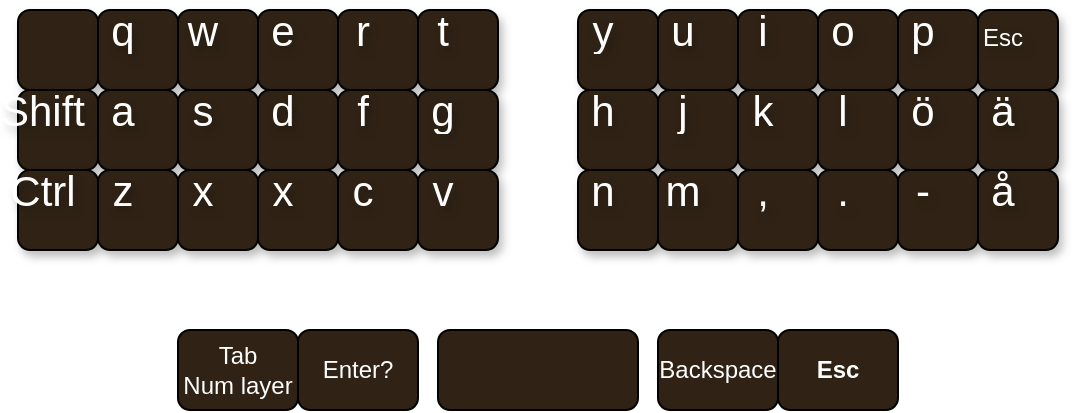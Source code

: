 <mxfile version="24.2.3" type="github">
  <diagram name="Page-1" id="AcdBXCT6u5_wgrTS3Z1p">
    <mxGraphModel dx="991" dy="807" grid="1" gridSize="10" guides="1" tooltips="1" connect="1" arrows="1" fold="1" page="1" pageScale="1" pageWidth="850" pageHeight="1100" math="0" shadow="0">
      <root>
        <mxCell id="0" />
        <mxCell id="1" parent="0" />
        <mxCell id="7DHi8QPsg7YdEqFhynla-19" value="" style="whiteSpace=wrap;html=1;aspect=fixed;fillColor=#302316;perimeterSpacing=0;rounded=1;shadow=1;textShadow=1;fontSize=21;labelPosition=center;verticalLabelPosition=middle;align=center;verticalAlign=middle;spacingLeft=-15;spacingTop=-20;spacing=0;fontColor=#FFFFFF;" parent="1" vertex="1">
          <mxGeometry x="80" y="240" width="40" height="40" as="geometry" />
        </mxCell>
        <mxCell id="7DHi8QPsg7YdEqFhynla-25" value="&lt;font&gt;q&lt;/font&gt;" style="whiteSpace=wrap;html=1;aspect=fixed;fillColor=#302316;perimeterSpacing=0;rounded=1;shadow=1;textShadow=1;fontSize=21;labelPosition=center;verticalLabelPosition=middle;align=center;verticalAlign=middle;spacingLeft=-15;spacingTop=-20;spacing=0;fontColor=#FFFFFF;" parent="1" vertex="1">
          <mxGeometry x="120" y="240" width="40" height="40" as="geometry" />
        </mxCell>
        <mxCell id="7DHi8QPsg7YdEqFhynla-26" value="&lt;font&gt;w&lt;/font&gt;" style="whiteSpace=wrap;html=1;aspect=fixed;fillColor=#302316;perimeterSpacing=0;rounded=1;shadow=1;textShadow=1;fontSize=21;labelPosition=center;verticalLabelPosition=middle;align=center;verticalAlign=middle;spacingLeft=-15;spacingTop=-20;spacing=0;fontColor=#FFFFFF;" parent="1" vertex="1">
          <mxGeometry x="160" y="240" width="40" height="40" as="geometry" />
        </mxCell>
        <mxCell id="7DHi8QPsg7YdEqFhynla-27" value="e" style="whiteSpace=wrap;html=1;aspect=fixed;fillColor=#302316;perimeterSpacing=0;rounded=1;shadow=1;textShadow=1;fontSize=21;labelPosition=center;verticalLabelPosition=middle;align=center;verticalAlign=middle;spacingLeft=-15;spacingTop=-20;spacing=0;fontColor=#FFFFFF;" parent="1" vertex="1">
          <mxGeometry x="200" y="240" width="40" height="40" as="geometry" />
        </mxCell>
        <mxCell id="7DHi8QPsg7YdEqFhynla-28" value="&lt;font&gt;r&lt;/font&gt;" style="whiteSpace=wrap;html=1;aspect=fixed;fillColor=#302316;perimeterSpacing=0;rounded=1;shadow=1;textShadow=1;fontSize=21;labelPosition=center;verticalLabelPosition=middle;align=center;verticalAlign=middle;spacingLeft=-15;spacingTop=-20;spacing=0;fontColor=#FFFFFF;" parent="1" vertex="1">
          <mxGeometry x="240" y="240" width="40" height="40" as="geometry" />
        </mxCell>
        <mxCell id="7DHi8QPsg7YdEqFhynla-29" value="&lt;font&gt;t&lt;/font&gt;" style="whiteSpace=wrap;html=1;aspect=fixed;fillColor=#302316;perimeterSpacing=0;rounded=1;shadow=1;textShadow=1;fontSize=21;labelPosition=center;verticalLabelPosition=middle;align=center;verticalAlign=middle;spacingLeft=-15;spacingTop=-20;spacing=0;fontColor=#FFFFFF;" parent="1" vertex="1">
          <mxGeometry x="280" y="240" width="40" height="40" as="geometry" />
        </mxCell>
        <mxCell id="7DHi8QPsg7YdEqFhynla-30" value="Shift" style="whiteSpace=wrap;html=1;aspect=fixed;fillColor=#302316;perimeterSpacing=0;rounded=1;shadow=1;textShadow=1;fontSize=21;labelPosition=center;verticalLabelPosition=middle;align=center;verticalAlign=middle;spacingLeft=-15;spacingTop=-20;spacing=0;fontColor=#FFFFFF;" parent="1" vertex="1">
          <mxGeometry x="80" y="280" width="40" height="40" as="geometry" />
        </mxCell>
        <mxCell id="7DHi8QPsg7YdEqFhynla-31" value="&lt;font&gt;a&lt;/font&gt;" style="whiteSpace=wrap;html=1;aspect=fixed;fillColor=#302316;perimeterSpacing=0;rounded=1;shadow=1;textShadow=1;fontSize=21;labelPosition=center;verticalLabelPosition=middle;align=center;verticalAlign=middle;spacingLeft=-15;spacingTop=-20;spacing=0;fontColor=#FFFFFF;" parent="1" vertex="1">
          <mxGeometry x="120" y="280" width="40" height="40" as="geometry" />
        </mxCell>
        <mxCell id="7DHi8QPsg7YdEqFhynla-32" value="&lt;font&gt;s&lt;/font&gt;" style="whiteSpace=wrap;html=1;aspect=fixed;fillColor=#302316;perimeterSpacing=0;rounded=1;shadow=1;textShadow=1;fontSize=21;labelPosition=center;verticalLabelPosition=middle;align=center;verticalAlign=middle;spacingLeft=-15;spacingTop=-20;spacing=0;fontColor=#FFFFFF;" parent="1" vertex="1">
          <mxGeometry x="160" y="280" width="40" height="40" as="geometry" />
        </mxCell>
        <mxCell id="7DHi8QPsg7YdEqFhynla-33" value="d" style="whiteSpace=wrap;html=1;aspect=fixed;fillColor=#302316;perimeterSpacing=0;rounded=1;shadow=1;textShadow=1;fontSize=21;labelPosition=center;verticalLabelPosition=middle;align=center;verticalAlign=middle;spacingLeft=-15;spacingTop=-20;spacing=0;fontColor=#FFFFFF;" parent="1" vertex="1">
          <mxGeometry x="200" y="280" width="40" height="40" as="geometry" />
        </mxCell>
        <mxCell id="7DHi8QPsg7YdEqFhynla-34" value="f" style="whiteSpace=wrap;html=1;aspect=fixed;fillColor=#302316;perimeterSpacing=0;rounded=1;shadow=1;textShadow=1;fontSize=21;labelPosition=center;verticalLabelPosition=middle;align=center;verticalAlign=middle;spacingLeft=-15;spacingTop=-20;spacing=0;fontColor=#FFFFFF;" parent="1" vertex="1">
          <mxGeometry x="240" y="280" width="40" height="40" as="geometry" />
        </mxCell>
        <mxCell id="7DHi8QPsg7YdEqFhynla-35" value="&lt;font&gt;g&lt;/font&gt;" style="whiteSpace=wrap;html=1;aspect=fixed;fillColor=#302316;perimeterSpacing=0;rounded=1;shadow=1;textShadow=1;fontSize=21;labelPosition=center;verticalLabelPosition=middle;align=center;verticalAlign=middle;spacingLeft=-15;spacingTop=-20;spacing=0;fontColor=#FFFFFF;" parent="1" vertex="1">
          <mxGeometry x="280" y="280" width="40" height="40" as="geometry" />
        </mxCell>
        <mxCell id="7DHi8QPsg7YdEqFhynla-36" value="&lt;font&gt;Ctrl&lt;/font&gt;" style="whiteSpace=wrap;html=1;aspect=fixed;fillColor=#302316;perimeterSpacing=0;rounded=1;shadow=1;textShadow=1;fontSize=21;labelPosition=center;verticalLabelPosition=middle;align=center;verticalAlign=middle;spacingLeft=-15;spacingTop=-20;spacing=0;fontColor=#FFFFFF;" parent="1" vertex="1">
          <mxGeometry x="80" y="320" width="40" height="40" as="geometry" />
        </mxCell>
        <mxCell id="7DHi8QPsg7YdEqFhynla-37" value="&lt;font&gt;z&lt;/font&gt;" style="whiteSpace=wrap;html=1;aspect=fixed;fillColor=#302316;perimeterSpacing=0;rounded=1;shadow=1;textShadow=1;fontSize=21;labelPosition=center;verticalLabelPosition=middle;align=center;verticalAlign=middle;spacingLeft=-15;spacingTop=-20;spacing=0;fontColor=#FFFFFF;" parent="1" vertex="1">
          <mxGeometry x="120" y="320" width="40" height="40" as="geometry" />
        </mxCell>
        <mxCell id="7DHi8QPsg7YdEqFhynla-38" value="&lt;font&gt;x&lt;/font&gt;" style="whiteSpace=wrap;html=1;aspect=fixed;fillColor=#302316;perimeterSpacing=0;rounded=1;shadow=1;textShadow=1;fontSize=21;labelPosition=center;verticalLabelPosition=middle;align=center;verticalAlign=middle;spacingLeft=-15;spacingTop=-20;spacing=0;fontColor=#FFFFFF;" parent="1" vertex="1">
          <mxGeometry x="160" y="320" width="40" height="40" as="geometry" />
        </mxCell>
        <mxCell id="7DHi8QPsg7YdEqFhynla-39" value="&lt;font&gt;x&lt;/font&gt;" style="whiteSpace=wrap;html=1;aspect=fixed;fillColor=#302316;perimeterSpacing=0;rounded=1;shadow=1;textShadow=1;fontSize=21;labelPosition=center;verticalLabelPosition=middle;align=center;verticalAlign=middle;spacingLeft=-15;spacingTop=-20;spacing=0;fontColor=#FFFFFF;" parent="1" vertex="1">
          <mxGeometry x="200" y="320" width="40" height="40" as="geometry" />
        </mxCell>
        <mxCell id="7DHi8QPsg7YdEqFhynla-40" value="c" style="whiteSpace=wrap;html=1;aspect=fixed;fillColor=#302316;perimeterSpacing=0;rounded=1;shadow=1;textShadow=1;fontSize=21;labelPosition=center;verticalLabelPosition=middle;align=center;verticalAlign=middle;spacingLeft=-15;spacingTop=-20;spacing=0;fontColor=#FFFFFF;" parent="1" vertex="1">
          <mxGeometry x="240" y="320" width="40" height="40" as="geometry" />
        </mxCell>
        <mxCell id="7DHi8QPsg7YdEqFhynla-41" value="&lt;font&gt;v&lt;/font&gt;" style="whiteSpace=wrap;html=1;aspect=fixed;fillColor=#302316;perimeterSpacing=0;rounded=1;shadow=1;textShadow=1;fontSize=21;labelPosition=center;verticalLabelPosition=middle;align=center;verticalAlign=middle;spacingLeft=-15;spacingTop=-20;spacing=0;fontColor=#FFFFFF;" parent="1" vertex="1">
          <mxGeometry x="280" y="320" width="40" height="40" as="geometry" />
        </mxCell>
        <mxCell id="7DHi8QPsg7YdEqFhynla-42" value="&lt;font&gt;y&lt;/font&gt;" style="whiteSpace=wrap;html=1;aspect=fixed;fillColor=#302316;perimeterSpacing=0;rounded=1;shadow=1;textShadow=1;fontSize=21;labelPosition=center;verticalLabelPosition=middle;align=center;verticalAlign=middle;spacingLeft=-15;spacingTop=-20;spacing=0;fontColor=#FFFFFF;" parent="1" vertex="1">
          <mxGeometry x="360" y="240" width="40" height="40" as="geometry" />
        </mxCell>
        <mxCell id="7DHi8QPsg7YdEqFhynla-43" value="&lt;font&gt;u&lt;/font&gt;" style="whiteSpace=wrap;html=1;aspect=fixed;fillColor=#302316;perimeterSpacing=0;rounded=1;shadow=1;textShadow=1;fontSize=21;labelPosition=center;verticalLabelPosition=middle;align=center;verticalAlign=middle;spacingLeft=-15;spacingTop=-20;spacing=0;fontColor=#FFFFFF;" parent="1" vertex="1">
          <mxGeometry x="400" y="240" width="40" height="40" as="geometry" />
        </mxCell>
        <mxCell id="7DHi8QPsg7YdEqFhynla-44" value="&lt;font&gt;i&lt;/font&gt;" style="whiteSpace=wrap;html=1;aspect=fixed;fillColor=#302316;perimeterSpacing=0;rounded=1;shadow=1;textShadow=1;fontSize=21;labelPosition=center;verticalLabelPosition=middle;align=center;verticalAlign=middle;spacingLeft=-15;spacingTop=-20;spacing=0;fontColor=#FFFFFF;" parent="1" vertex="1">
          <mxGeometry x="440" y="240" width="40" height="40" as="geometry" />
        </mxCell>
        <mxCell id="7DHi8QPsg7YdEqFhynla-45" value="o" style="whiteSpace=wrap;html=1;aspect=fixed;fillColor=#302316;perimeterSpacing=0;rounded=1;shadow=1;textShadow=1;fontSize=21;labelPosition=center;verticalLabelPosition=middle;align=center;verticalAlign=middle;spacingLeft=-15;spacingTop=-20;spacing=0;fontColor=#FFFFFF;" parent="1" vertex="1">
          <mxGeometry x="480" y="240" width="40" height="40" as="geometry" />
        </mxCell>
        <mxCell id="7DHi8QPsg7YdEqFhynla-46" value="&lt;font&gt;p&lt;/font&gt;" style="whiteSpace=wrap;html=1;aspect=fixed;fillColor=#302316;perimeterSpacing=0;rounded=1;shadow=1;textShadow=1;fontSize=21;labelPosition=center;verticalLabelPosition=middle;align=center;verticalAlign=middle;spacingLeft=-15;spacingTop=-20;spacing=0;fontColor=#FFFFFF;" parent="1" vertex="1">
          <mxGeometry x="520" y="240" width="40" height="40" as="geometry" />
        </mxCell>
        <mxCell id="7DHi8QPsg7YdEqFhynla-47" value="&lt;font style=&quot;font-size: 12px;&quot;&gt;Esc&lt;/font&gt;" style="whiteSpace=wrap;html=1;aspect=fixed;fillColor=#302316;perimeterSpacing=0;rounded=1;shadow=1;textShadow=1;fontSize=21;labelPosition=center;verticalLabelPosition=middle;align=center;verticalAlign=middle;spacingLeft=-15;spacingTop=-20;spacing=0;fontColor=#FFFFFF;" parent="1" vertex="1">
          <mxGeometry x="560" y="240" width="40" height="40" as="geometry" />
        </mxCell>
        <mxCell id="7DHi8QPsg7YdEqFhynla-48" value="&lt;font&gt;h&lt;/font&gt;" style="whiteSpace=wrap;html=1;aspect=fixed;fillColor=#302316;perimeterSpacing=0;rounded=1;shadow=1;textShadow=1;fontSize=21;labelPosition=center;verticalLabelPosition=middle;align=center;verticalAlign=middle;spacingLeft=-15;spacingTop=-20;spacing=0;fontColor=#FFFFFF;" parent="1" vertex="1">
          <mxGeometry x="360" y="280" width="40" height="40" as="geometry" />
        </mxCell>
        <mxCell id="7DHi8QPsg7YdEqFhynla-49" value="&lt;font&gt;j&lt;/font&gt;" style="whiteSpace=wrap;html=1;aspect=fixed;fillColor=#302316;perimeterSpacing=0;rounded=1;shadow=1;textShadow=1;fontSize=21;labelPosition=center;verticalLabelPosition=middle;align=center;verticalAlign=middle;spacingLeft=-15;spacingTop=-20;spacing=0;fontColor=#FFFFFF;" parent="1" vertex="1">
          <mxGeometry x="400" y="280" width="40" height="40" as="geometry" />
        </mxCell>
        <mxCell id="7DHi8QPsg7YdEqFhynla-50" value="&lt;font&gt;k&lt;/font&gt;" style="whiteSpace=wrap;html=1;aspect=fixed;fillColor=#302316;perimeterSpacing=0;rounded=1;shadow=1;textShadow=1;fontSize=21;labelPosition=center;verticalLabelPosition=middle;align=center;verticalAlign=middle;spacingLeft=-15;spacingTop=-20;spacing=0;fontColor=#FFFFFF;" parent="1" vertex="1">
          <mxGeometry x="440" y="280" width="40" height="40" as="geometry" />
        </mxCell>
        <mxCell id="7DHi8QPsg7YdEqFhynla-51" value="&lt;font&gt;l&lt;/font&gt;" style="whiteSpace=wrap;html=1;aspect=fixed;fillColor=#302316;perimeterSpacing=0;rounded=1;shadow=1;textShadow=1;fontSize=21;labelPosition=center;verticalLabelPosition=middle;align=center;verticalAlign=middle;spacingLeft=-15;spacingTop=-20;spacing=0;fontColor=#FFFFFF;" parent="1" vertex="1">
          <mxGeometry x="480" y="280" width="40" height="40" as="geometry" />
        </mxCell>
        <mxCell id="7DHi8QPsg7YdEqFhynla-52" value="&lt;font&gt;ö&lt;/font&gt;" style="whiteSpace=wrap;html=1;aspect=fixed;fillColor=#302316;perimeterSpacing=0;rounded=1;shadow=1;textShadow=1;fontSize=21;labelPosition=center;verticalLabelPosition=middle;align=center;verticalAlign=middle;spacingLeft=-15;spacingTop=-20;spacing=0;fontColor=#FFFFFF;" parent="1" vertex="1">
          <mxGeometry x="520" y="280" width="40" height="40" as="geometry" />
        </mxCell>
        <mxCell id="7DHi8QPsg7YdEqFhynla-53" value="ä" style="whiteSpace=wrap;html=1;aspect=fixed;fillColor=#302316;perimeterSpacing=0;rounded=1;shadow=1;textShadow=1;fontSize=21;labelPosition=center;verticalLabelPosition=middle;align=center;verticalAlign=middle;spacingLeft=-15;spacingTop=-20;spacing=0;fontColor=#FFFFFF;" parent="1" vertex="1">
          <mxGeometry x="560" y="280" width="40" height="40" as="geometry" />
        </mxCell>
        <mxCell id="7DHi8QPsg7YdEqFhynla-54" value="&lt;font&gt;n&lt;/font&gt;" style="whiteSpace=wrap;html=1;aspect=fixed;fillColor=#302316;perimeterSpacing=0;rounded=1;shadow=1;textShadow=1;fontSize=21;labelPosition=center;verticalLabelPosition=middle;align=center;verticalAlign=middle;spacingLeft=-15;spacingTop=-20;spacing=0;fontColor=#FFFFFF;" parent="1" vertex="1">
          <mxGeometry x="360" y="320" width="40" height="40" as="geometry" />
        </mxCell>
        <mxCell id="7DHi8QPsg7YdEqFhynla-55" value="&lt;font&gt;m&lt;/font&gt;" style="whiteSpace=wrap;html=1;aspect=fixed;fillColor=#302316;perimeterSpacing=0;rounded=1;shadow=1;textShadow=1;fontSize=21;labelPosition=center;verticalLabelPosition=middle;align=center;verticalAlign=middle;spacingLeft=-15;spacingTop=-20;spacing=0;fontColor=#FFFFFF;" parent="1" vertex="1">
          <mxGeometry x="400" y="320" width="40" height="40" as="geometry" />
        </mxCell>
        <mxCell id="7DHi8QPsg7YdEqFhynla-56" value="&lt;font&gt;,&lt;/font&gt;" style="whiteSpace=wrap;html=1;aspect=fixed;fillColor=#302316;perimeterSpacing=0;rounded=1;shadow=1;textShadow=1;fontSize=21;labelPosition=center;verticalLabelPosition=middle;align=center;verticalAlign=middle;spacingLeft=-15;spacingTop=-20;spacing=0;fontColor=#FFFFFF;" parent="1" vertex="1">
          <mxGeometry x="440" y="320" width="40" height="40" as="geometry" />
        </mxCell>
        <mxCell id="7DHi8QPsg7YdEqFhynla-57" value="&lt;font&gt;.&lt;/font&gt;" style="whiteSpace=wrap;html=1;aspect=fixed;fillColor=#302316;perimeterSpacing=0;rounded=1;shadow=1;textShadow=1;fontSize=21;labelPosition=center;verticalLabelPosition=middle;align=center;verticalAlign=middle;spacingLeft=-15;spacingTop=-20;spacing=0;fontColor=#FFFFFF;" parent="1" vertex="1">
          <mxGeometry x="480" y="320" width="40" height="40" as="geometry" />
        </mxCell>
        <mxCell id="7DHi8QPsg7YdEqFhynla-58" value="&lt;font&gt;-&lt;/font&gt;" style="whiteSpace=wrap;html=1;aspect=fixed;fillColor=#302316;perimeterSpacing=0;rounded=1;shadow=1;textShadow=1;fontSize=21;labelPosition=center;verticalLabelPosition=middle;align=center;verticalAlign=middle;spacingLeft=-15;spacingTop=-20;spacing=0;fontColor=#FFFFFF;" parent="1" vertex="1">
          <mxGeometry x="520" y="320" width="40" height="40" as="geometry" />
        </mxCell>
        <mxCell id="7DHi8QPsg7YdEqFhynla-59" value="&lt;font&gt;å&lt;/font&gt;" style="whiteSpace=wrap;html=1;aspect=fixed;fillColor=#302316;perimeterSpacing=0;rounded=1;shadow=1;textShadow=1;fontSize=21;labelPosition=center;verticalLabelPosition=middle;align=center;verticalAlign=middle;spacingLeft=-15;spacingTop=-20;spacing=0;fontColor=#FFFFFF;" parent="1" vertex="1">
          <mxGeometry x="560" y="320" width="40" height="40" as="geometry" />
        </mxCell>
        <mxCell id="7DHi8QPsg7YdEqFhynla-61" value="&lt;div&gt;Tab&lt;br&gt;Num layer&lt;br&gt;&lt;/div&gt;" style="rounded=1;whiteSpace=wrap;html=1;fillColor=#302316;fontColor=#FFFFFF;" parent="1" vertex="1">
          <mxGeometry x="160" y="400" width="60" height="40" as="geometry" />
        </mxCell>
        <mxCell id="7DHi8QPsg7YdEqFhynla-62" value="Enter?" style="rounded=1;whiteSpace=wrap;html=1;fillColor=#302316;fontColor=#FFFFFF;" parent="1" vertex="1">
          <mxGeometry x="220" y="400" width="60" height="40" as="geometry" />
        </mxCell>
        <mxCell id="7DHi8QPsg7YdEqFhynla-63" value="Backspace" style="rounded=1;whiteSpace=wrap;html=1;fillColor=#302316;fontColor=#FFFFFF;" parent="1" vertex="1">
          <mxGeometry x="400" y="400" width="60" height="40" as="geometry" />
        </mxCell>
        <mxCell id="7DHi8QPsg7YdEqFhynla-64" value="Esc" style="rounded=1;whiteSpace=wrap;html=1;fillColor=#302316;fontStyle=1;fontColor=#FFFFFF;" parent="1" vertex="1">
          <mxGeometry x="460" y="400" width="60" height="40" as="geometry" />
        </mxCell>
        <mxCell id="7DHi8QPsg7YdEqFhynla-65" value="" style="rounded=1;whiteSpace=wrap;html=1;fillColor=#302316;fontColor=#FFFFFF;" parent="1" vertex="1">
          <mxGeometry x="290" y="400" width="100" height="40" as="geometry" />
        </mxCell>
      </root>
    </mxGraphModel>
  </diagram>
</mxfile>
